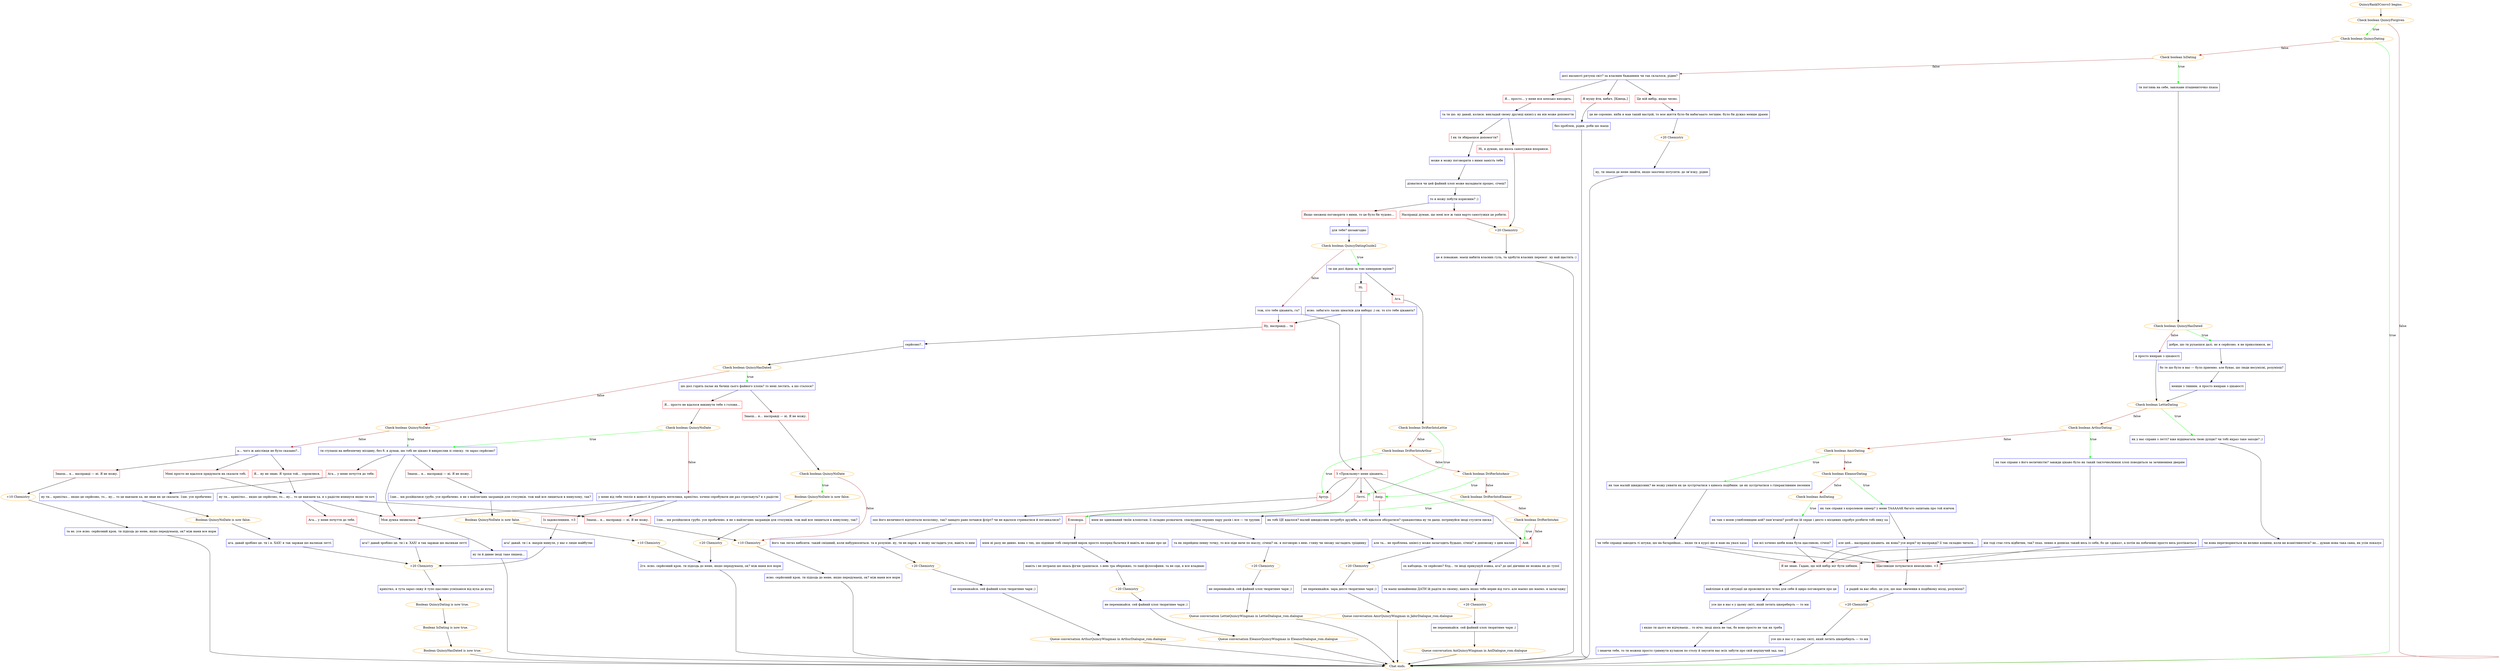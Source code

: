 digraph {
	"QuincyRank5Convo3 begins." [color=orange];
		"QuincyRank5Convo3 begins." -> j2951068974;
	j2951068974 [label="Check boolean QuincyForgiven",color=orange];
		j2951068974 -> j3209672370 [label=true,color=green];
		j2951068974 -> "Chat ends." [label=false,color=brown];
	j3209672370 [label="Check boolean QuincyDating",color=orange];
		j3209672370 -> "Chat ends." [label=true,color=green];
		j3209672370 -> j4264167688 [label=false,color=brown];
	"Chat ends." [color=orange];
	j4264167688 [label="Check boolean IsDating",color=orange];
		j4264167688 -> j2470814284 [label=true,color=green];
		j4264167688 -> j2318623760 [label=false,color=brown];
	j2470814284 [label="ти поглянь на себе, закохане пташеняточко пхаха",shape=box,color=blue];
		j2470814284 -> j112189153;
	j2318623760 [label="досі насамоті рятуєш світ? за власним бажанням чи так склалося, рідня?",shape=box,color=blue];
		j2318623760 -> j2752931834;
		j2318623760 -> j1653200601;
		j2318623760 -> j3722498670;
	j112189153 [label="Check boolean QuincyHasDated",color=orange];
		j112189153 -> j3605120650 [label=true,color=green];
		j112189153 -> j284269607 [label=false,color=brown];
	j2752931834 [label="Це мій вибір, якщо чесно.",shape=box,color=red];
		j2752931834 -> j3778713909;
	j1653200601 [label="Я… просто… у мене все кепсько виходить.",shape=box,color=red];
		j1653200601 -> j1909388557;
	j3722498670 [label="Я мушу йти, вибач. [Кінець.]",shape=box,color=red];
		j3722498670 -> j366040515;
	j3605120650 [label="добре, шо ти рухаєшся далі. нє я серйозно. я не приколююся, нє",shape=box,color=blue];
		j3605120650 -> j57411828;
	j284269607 [label="я просто вмираю з цікавості",shape=box,color=blue];
		j284269607 -> j1775695868;
	j3778713909 [label="це не соромно. якби я мав такий настрій, то моє життя було би набагааато легшим. було би дужко менше драми",shape=box,color=blue];
		j3778713909 -> j4289286580;
	j1909388557 [label="та ти шо. ну давай, колися. викладай свому друзяці квінсі-у як він може допомогти",shape=box,color=blue];
		j1909388557 -> j1827633942;
		j1909388557 -> j2403027553;
	j366040515 [label="без проблем, рідня. роби шо маєш",shape=box,color=blue];
		j366040515 -> "Chat ends.";
	j57411828 [label="бо те шо було в нас — було приємно. але буває, шо люди несумісні, розумієш?",shape=box,color=blue];
		j57411828 -> j2167609551;
	j1775695868 [label="Check boolean LettieDating",color=orange];
		j1775695868 -> j2564787985 [label=true,color=green];
		j1775695868 -> j3168842779 [label=false,color=brown];
	j4289286580 [label="+20 Chemistry",color=orange];
		j4289286580 -> j1192316325;
	j1827633942 [label="І як ти збираєшся допомогти?",shape=box,color=red];
		j1827633942 -> j911981068;
	j2403027553 [label="Ні, я думаю, що якось самотужки впораюся.",shape=box,color=red];
		j2403027553 -> j750700991;
	j2167609551 [label="менше з тиииим. я просто вмираю з цікавості",shape=box,color=blue];
		j2167609551 -> j1775695868;
	j2564787985 [label="як у вас справи з летті? вже відшмагала твою дупцю? чи тобі якраз таке заходе? ;)",shape=box,color=blue];
		j2564787985 -> j3200233433;
	j3168842779 [label="Check boolean ArthurDating",color=orange];
		j3168842779 -> j3326854072 [label=true,color=green];
		j3168842779 -> j3271929692 [label=false,color=brown];
	j1192316325 [label="ну, ти знаєш де мене знайти, якшо захочеш потусити. до зв’язку, рідня",shape=box,color=blue];
		j1192316325 -> "Chat ends.";
	j911981068 [label="може я можу поговорити з ними замість тебе",shape=box,color=blue];
		j911981068 -> j3735345614;
	j750700991 [label="+20 Chemistry",color=orange];
		j750700991 -> j4236854742;
	j3200233433 [label="чи вона перетворюється на велике кошеня, коли ви всамітнюєтеся? нє… думаю вона така сама, як усім показує",shape=box,color=blue];
		j3200233433 -> j1143151629;
		j3200233433 -> j805358975;
	j3326854072 [label="як там справи з його величністю? завжди цікаво було як такий такточно/ніякні хлоп поводиться за зачиненими дверим",shape=box,color=blue];
		j3326854072 -> j2486339933;
	j3271929692 [label="Check boolean AmirDating",color=orange];
		j3271929692 -> j2495984342 [label=true,color=green];
		j3271929692 -> j2641613073 [label=false,color=brown];
	j3735345614 [label="дізнатися чи цей файний хлоп може наладнати процес, січеш?",shape=box,color=blue];
		j3735345614 -> j1613290488;
	j4236854742 [label="це я поважаю. маєш набити власних гуль, та здобути власних перемог. ну най щастить :)",shape=box,color=blue];
		j4236854742 -> "Chat ends.";
	j1143151629 [label="Щасливіше почуватися неможливо. <3",shape=box,color=red];
		j1143151629 -> j2891976809;
	j805358975 [label="Я не знаю. Гадаю, що мій вибір міг бути хибним.",shape=box,color=red];
		j805358975 -> j1432173212;
	j2486339933 [label="він тоді стає геть відбитим, так? пхах. певно в дописах такий весь із себе, бо це «доказ», а потім на побаченні просто весь розтікається",shape=box,color=blue];
		j2486339933 -> j1143151629;
		j2486339933 -> j805358975;
	j2495984342 [label="як там малий швидкісник? не можу уявити як це зустрічатися з кимось подібним. це як зустрічатися з гіперактивним песеням",shape=box,color=blue];
		j2495984342 -> j1285929919;
	j2641613073 [label="Check boolean EleanorDating",color=orange];
		j2641613073 -> j1587776006 [label=true,color=green];
		j2641613073 -> j2260982675 [label=false,color=brown];
	j1613290488 [label="то я можу побути корисним? ;)",shape=box,color=blue];
		j1613290488 -> j4288491282;
		j1613290488 -> j2707027034;
	j2891976809 [label="я радий за вас обох. це усе, шо має значення в подібному місці, розумієш?",shape=box,color=blue];
		j2891976809 -> j535594613;
	j1432173212 [label="найліпше в цій ситуації це прояснити все чітко для себе й щиро поговорити про це",shape=box,color=blue];
		j1432173212 -> j2973446694;
	j1285929919 [label="чи тебе справді заводять ті штуки, шо на батарейках… якшо ти в курсі шо я маю на увазі хаха",shape=box,color=blue];
		j1285929919 -> j1143151629;
		j1285929919 -> j805358975;
	j1587776006 [label="як там справи з королевою химер? у мене ТАААААК багато запитань про той язичок",shape=box,color=blue];
		j1587776006 -> j2554014909;
	j2260982675 [label="Check boolean AoiDating",color=orange];
		j2260982675 -> j3800057778 [label=true,color=green];
	j4288491282 [label="Якщо зможеш поговорити з ними, то це було би чудово…",shape=box,color=red];
		j4288491282 -> j3449131385;
	j2707027034 [label="Насправді думаю, що мені все ж таки варто самотужки це робити.",shape=box,color=red];
		j2707027034 -> j750700991;
	j535594613 [label="+20 Chemistry",color=orange];
		j535594613 -> j1047047566;
	j2973446694 [label="усе шо в нас є у цьому світі, який летить шкереберть — то ми",shape=box,color=blue];
		j2973446694 -> j3753979575;
	j2554014909 [label="але цей… насправді цікавить. як вона? усе норм? ну насправді? її так складно читати…",shape=box,color=blue];
		j2554014909 -> j1143151629;
		j2554014909 -> j805358975;
	j3800057778 [label="як там з моєю улюбленицею аой? пам’ятаєш? розіб’єш їй серце і дехто з місцевих спробує розбити тобі пику ха",shape=box,color=blue];
		j3800057778 -> j3482511512;
	j3449131385 [label="для тебе? шозавгодно",shape=box,color=blue];
		j3449131385 -> j2238688054;
	j1047047566 [label="усе шо в нас є у цьому світі, який летить шкереберть — то ми",shape=box,color=blue];
		j1047047566 -> "Chat ends.";
	j3753979575 [label="і якшо ти цього не відчуваєш… то нічо. іноді шось не так, бо воно просто не так як треба",shape=box,color=blue];
		j3753979575 -> j1032791126;
	j3482511512 [label="ми всі хочемо шоби вона була щасливою, січеш?",shape=box,color=blue];
		j3482511512 -> j1143151629;
		j3482511512 -> j805358975;
	j2238688054 [label="Check boolean QuincyDatingGuide2",color=orange];
		j2238688054 -> j1382980430 [label=true,color=green];
		j2238688054 -> j3763358655 [label=false,color=brown];
	j1032791126 [label="і знаючи тебе, то ти можеш просто гримнути кулаком по столу й змусити нас всіх забути про свій нерішучий зад. хах",shape=box,color=blue];
		j1032791126 -> "Chat ends.";
	j1382980430 [label="ти ше досі йдеш за тою химерною мрією?",shape=box,color=blue];
		j1382980430 -> j2274100684;
		j1382980430 -> j1021891273;
	j3763358655 [label="тож, хто тебе цікавить, га?",shape=box,color=blue];
		j3763358655 -> j3435248612;
		j3763358655 -> j4159314510;
	j2274100684 [label="Ні.",shape=box,color=red];
		j2274100684 -> j1811042323;
	j1021891273 [label="Ага.",shape=box,color=red];
		j1021891273 -> j3198534615;
	j3435248612 [label="З «Прокльону» мене цікавить…",shape=box,color=red];
		j3435248612 -> j879868888;
		j3435248612 -> j543811824;
		j3435248612 -> j2753608728;
		j3435248612 -> j3470014202;
		j3435248612 -> j2861961349;
	j4159314510 [label="Ну, насправді… ти",shape=box,color=red];
		j4159314510 -> j2831528364;
	j1811042323 [label="ясно. забагато ласих шматків для вибору ;) ок. то хто тебе цікавить?",shape=box,color=blue];
		j1811042323 -> j3435248612;
		j1811042323 -> j4159314510;
	j3198534615 [label="Check boolean DrifterIntoLettie",color=orange];
		j3198534615 -> j879868888 [label=true,color=green];
		j3198534615 -> j1481036599 [label=false,color=brown];
	j879868888 [label="Летті.",shape=box,color=red];
		j879868888 -> j2520287581;
	j543811824 [label="Артур.",shape=box,color=red];
		j543811824 -> j2801358303;
	j2753608728 [label="Амір.",shape=box,color=red];
		j2753608728 -> j719420574;
	j3470014202 [label="Елеонора.",shape=box,color=red];
		j3470014202 -> j2281570245;
	j2861961349 [label="Аой.",shape=box,color=red];
		j2861961349 -> j2180071009;
	j2831528364 [label="серйозно?..",shape=box,color=blue];
		j2831528364 -> j2521049982;
	j1481036599 [label="Check boolean DrifterIntoArthur",color=orange];
		j1481036599 -> j543811824 [label=true,color=green];
		j1481036599 -> j2762540437 [label=false,color=brown];
	j2520287581 [label="ммм не здивований твоїм клопотам. її складно розкачати. спаскудиш перших пару разів і все — ти трупик",shape=box,color=blue];
		j2520287581 -> j3013706936;
	j2801358303 [label="ооо його величності відтоптали мозоляку, так? занадто рано почався флірт? чи не вдалося стриматися й погавкалися?",shape=box,color=blue];
		j2801358303 -> j2819741149;
	j719420574 [label="як тобі ЦЕ вдалося? малий швидкісник потребує дружби, а тобі вдалося обісратися? сракамотика ну ти даєш. потренуйся іноді стуляти писка",shape=box,color=blue];
		j719420574 -> j442671525;
	j2281570245 [label="ммм ні разу не дивно. вона з тих, шо підпише тобі смертний вирок просто посеред балачки й навіть не скаже про це",shape=box,color=blue];
		j2281570245 -> j3514694120;
	j2180071009 [label="ох кабздець. ти серйозно? блд… ти іноді прикушуй язика, ага? до цеї дівчини не можна як до тупої",shape=box,color=blue];
		j2180071009 -> j2688886614;
	j2521049982 [label="Check boolean QuincyHasDated",color=orange];
		j2521049982 -> j4051139511 [label=true,color=green];
		j2521049982 -> j931455432 [label=false,color=brown];
	j2762540437 [label="Check boolean DrifterIntoAmir",color=orange];
		j2762540437 -> j2753608728 [label=true,color=green];
		j2762540437 -> j18030657 [label=false,color=brown];
	j3013706936 [label="та як перейдеш певну точку, то все піде наче по маслу, січеш? ок. я поговорю з нею. гляну чи зможу загладить тріщинку",shape=box,color=blue];
		j3013706936 -> j574756375;
	j2819741149 [label="його так легко вибісити. такий смішний, коли набурмоситься. та я розумію. ну, ти не парся. я можу загладить усе, навіть із ним",shape=box,color=blue];
		j2819741149 -> j1406227969;
	j442671525 [label="але та… не проблема. квінсі-у може залагодить будьшо, січеш? я допоможу з цим малим",shape=box,color=blue];
		j442671525 -> j2956926019;
	j3514694120 [label="навіть і не петраєш шо якась фігня трапилася. з нею тра обережно, то пані-філософиня. та не сци, я все владнаю",shape=box,color=blue];
		j3514694120 -> j2039502971;
	j2688886614 [label="ти маєш шонайменш ДАТИ їй радіти по своєму, навіть якшо тебе верне від того. але маємо шо маємо. я залагоджу",shape=box,color=blue];
		j2688886614 -> j1626073125;
	j4051139511 [label="шо досі горить палає як бачиш сього файного хлопа? то мені лестить. а шо сталося?",shape=box,color=blue];
		j4051139511 -> j3723522191;
		j4051139511 -> j1023663614;
	j931455432 [label="Check boolean QuincyNoDate",color=orange];
		j931455432 -> j463938018 [label=true,color=green];
		j931455432 -> j3848438406 [label=false,color=brown];
	j18030657 [label="Check boolean DrifterIntoEleanor",color=orange];
		j18030657 -> j3470014202 [label=true,color=green];
		j18030657 -> j1008457125 [label=false,color=brown];
	j574756375 [label="+20 Chemistry",color=orange];
		j574756375 -> j4056598714;
	j1406227969 [label="+20 Chemistry",color=orange];
		j1406227969 -> j1144907338;
	j2956926019 [label="+20 Chemistry",color=orange];
		j2956926019 -> j2819499906;
	j2039502971 [label="+20 Chemistry",color=orange];
		j2039502971 -> j1073269042;
	j1626073125 [label="+20 Chemistry",color=orange];
		j1626073125 -> j2575604816;
	j3723522191 [label="Я… просто не вдалося викинути тебе з голови…",shape=box,color=red];
		j3723522191 -> j459811191;
	j1023663614 [label="Знаєш… я… насправді — ні. Я не можу.",shape=box,color=red];
		j1023663614 -> j1812051425;
	j463938018 [label="ти ступаєш на небезпечну місцину, без б. я думав, шо тобі не цікаво й викреслив зі списку. ти зараз серйозно?",shape=box,color=blue];
		j463938018 -> j290725853;
		j463938018 -> j1806408332;
		j463938018 -> j1660456585;
	j3848438406 [label="а… чого ж аніслівця не було сказано?..",shape=box,color=blue];
		j3848438406 -> j2867362479;
		j3848438406 -> j982196031;
		j3848438406 -> j3481175437;
	j1008457125 [label="Check boolean DrifterIntoAoi",color=orange];
		j1008457125 -> j2861961349 [label=true,color=green];
		j1008457125 -> j2861961349 [label=false,color=brown];
	j4056598714 [label="не перемикайся. сей файний хлоп творитиме чари ;)",shape=box,color=blue];
		j4056598714 -> "Initiate conversation LettieQuincyWingman in LettieDialogue_rom.dialogue";
	j1144907338 [label="не перемикайся. сей файний хлоп творитиме чари ;)",shape=box,color=blue];
		j1144907338 -> "Initiate conversation ArthurQuincyWingman in ArthurDialogue_rom.dialogue";
	j2819499906 [label="не перемикайся. зара дехто творитиме чари ;)",shape=box,color=blue];
		j2819499906 -> "Initiate conversation AmirQuincyWingman in JabirDialogue_rom.dialogue";
	j1073269042 [label="не перемикайся. сей файний хлоп творитиме чари ;)",shape=box,color=blue];
		j1073269042 -> "Initiate conversation EleanorQuincyWingman in EleanorDialogue_rom.dialogue";
	j2575604816 [label="не перемикайся. сей файний хлоп творитиме чари ;)",shape=box,color=blue];
		j2575604816 -> "Initiate conversation AoiQuincyWingman in AoiDialogue_rom.dialogue";
	j459811191 [label="Check boolean QuincyNoDate",color=orange];
		j459811191 -> j463938018 [label=true,color=green];
		j459811191 -> j3933817018 [label=false,color=brown];
	j1812051425 [label="Check boolean QuincyNoDate",color=orange];
		j1812051425 -> j159847421 [label=true,color=green];
		j1812051425 -> j3417150528 [label=false,color=brown];
	j290725853 [label="Ага… у мене почуття до тебе.",shape=box,color=red];
		j290725853 -> j563695617;
	j1806408332 [label="Знаєш… я… насправді — ні. Я не можу.",shape=box,color=red];
		j1806408332 -> j982644481;
	j1660456585 [label="Моя думка змінилася.",shape=box,color=red];
		j1660456585 -> j1826210495;
	j2867362479 [label="Я… ну не знаю. Я трохи той… соромлюся.",shape=box,color=red];
		j2867362479 -> j4282820962;
	j982196031 [label="Мені просто не вдалося придумати як сказати тобі.",shape=box,color=red];
		j982196031 -> j4282820962;
	j3481175437 [label="Знаєш… я… насправді — ні. Я не можу.",shape=box,color=red];
		j3481175437 -> j764057105;
	"Initiate conversation LettieQuincyWingman in LettieDialogue_rom.dialogue" [label="Queue conversation LettieQuincyWingman in LettieDialogue_rom.dialogue",color=orange];
		"Initiate conversation LettieQuincyWingman in LettieDialogue_rom.dialogue" -> "Chat ends.";
	"Initiate conversation ArthurQuincyWingman in ArthurDialogue_rom.dialogue" [label="Queue conversation ArthurQuincyWingman in ArthurDialogue_rom.dialogue",color=orange];
		"Initiate conversation ArthurQuincyWingman in ArthurDialogue_rom.dialogue" -> "Chat ends.";
	"Initiate conversation AmirQuincyWingman in JabirDialogue_rom.dialogue" [label="Queue conversation AmirQuincyWingman in JabirDialogue_rom.dialogue",color=orange];
		"Initiate conversation AmirQuincyWingman in JabirDialogue_rom.dialogue" -> "Chat ends.";
	"Initiate conversation EleanorQuincyWingman in EleanorDialogue_rom.dialogue" [label="Queue conversation EleanorQuincyWingman in EleanorDialogue_rom.dialogue",color=orange];
		"Initiate conversation EleanorQuincyWingman in EleanorDialogue_rom.dialogue" -> "Chat ends.";
	"Initiate conversation AoiQuincyWingman in AoiDialogue_rom.dialogue" [label="Queue conversation AoiQuincyWingman in AoiDialogue_rom.dialogue",color=orange];
		"Initiate conversation AoiQuincyWingman in AoiDialogue_rom.dialogue" -> "Chat ends.";
	j3933817018 [label="у мене від тебе тепліє в животі й пурхають метелики, крихітко. хочеш спробувати ше раз стрельнуть? я з радістю",shape=box,color=blue];
		j3933817018 -> j268668259;
		j3933817018 -> j3796122520;
		j3933817018 -> j1660456585;
	j159847421 [label="Boolean QuincyNoDate is now false.",color=orange];
		j159847421 -> j307283286;
	j3417150528 [label="+10 Chemistry",color=orange];
		j3417150528 -> j2347913601;
	j563695617 [label="ну ти… крихітко… якшо це серйозно, то… ну… то це навзаєм ха. не знав як це сказати. 1ше. усе пробачено",shape=box,color=blue];
		j563695617 -> j1110259428;
	j982644481 [label="1ше… ми розійшлися грубо. усе пробачено. я не з найлегших засранців для стосунків. тож най все лишиться в минулому, так?",shape=box,color=blue];
		j982644481 -> j3081468916;
	j1826210495 [label="ну ти й дивне іноді таке пишеш…",shape=box,color=blue];
		j1826210495 -> "Chat ends.";
	j4282820962 [label="ну ти… крихітко… якшо це серйозно, то… ну… то це навзаєм ха. я з радістю впишуся якшо ти хоч",shape=box,color=blue];
		j4282820962 -> j1530125024;
		j4282820962 -> j3796122520;
		j4282820962 -> j1660456585;
	j764057105 [label="+10 Chemistry",color=orange];
		j764057105 -> j1027075841;
	j268668259 [label="Із задоволенням. <3",shape=box,color=red];
		j268668259 -> j1235658802;
	j3796122520 [label="Знаєш… я… насправді — ні. Я не можу.",shape=box,color=red];
		j3796122520 -> j3417150528;
	j307283286 [label="1ше… ми розійшлися грубо. усе пробачено. я не з найлегших засранців для стосунків. тож най все лишиться в минулому, так?",shape=box,color=blue];
		j307283286 -> j3498003741;
	j2347913601 [label="ясно. серйозний крок. ти підходь до мене, якшо передумаєш, ок? між нами все норм",shape=box,color=blue];
		j2347913601 -> "Chat ends.";
	j1110259428 [label="Boolean QuincyNoDate is now false.",color=orange];
		j1110259428 -> j820175287;
	j3081468916 [label="Boolean QuincyNoDate is now false.",color=orange];
		j3081468916 -> j1985846805;
	j1530125024 [label="Ага… у мене почуття до тебе.",shape=box,color=red];
		j1530125024 -> j894793448;
	j1027075841 [label="та нє. усе ясно. серйозний крок. ти підходь до мене, якшо передумаєш, ок? між нами все норм",shape=box,color=blue];
		j1027075841 -> "Chat ends.";
	j1235658802 [label="ага! давай. ти і я. нахрін минуле, у нас є лише майбутнє",shape=box,color=blue];
		j1235658802 -> j2638921523;
	j3498003741 [label="+20 Chemistry",color=orange];
		j3498003741 -> j3807024137;
	j820175287 [label="ага. давай зробімо це. ти і я. ХАХ! я так заржав шо налякав летті",shape=box,color=blue];
		j820175287 -> j2638921523;
	j1985846805 [label="+10 Chemistry",color=orange];
		j1985846805 -> j3807024137;
	j894793448 [label="ага!! давай зробімо це. ти і я. ХАХ! я так заржав шо налякав летті",shape=box,color=blue];
		j894793448 -> j2638921523;
	j2638921523 [label="+20 Chemistry",color=orange];
		j2638921523 -> j1580897103;
	j3807024137 [label="2ге. ясно. серйозний крок. ти підходь до мене, якшо передумаєш, ок? між нами все норм",shape=box,color=blue];
		j3807024137 -> "Chat ends.";
	j1580897103 [label="крихітко, я тута зараз сижу й тупо щасливо усміхаюся від вуха до вуха",shape=box,color=blue];
		j1580897103 -> j505928050;
	j505928050 [label="Boolean QuincyDating is now true.",color=orange];
		j505928050 -> j2476452017;
	j2476452017 [label="Boolean IsDating is now true.",color=orange];
		j2476452017 -> j2730872079;
	j2730872079 [label="Boolean QuincyHasDated is now true.",color=orange];
		j2730872079 -> "Chat ends.";
}